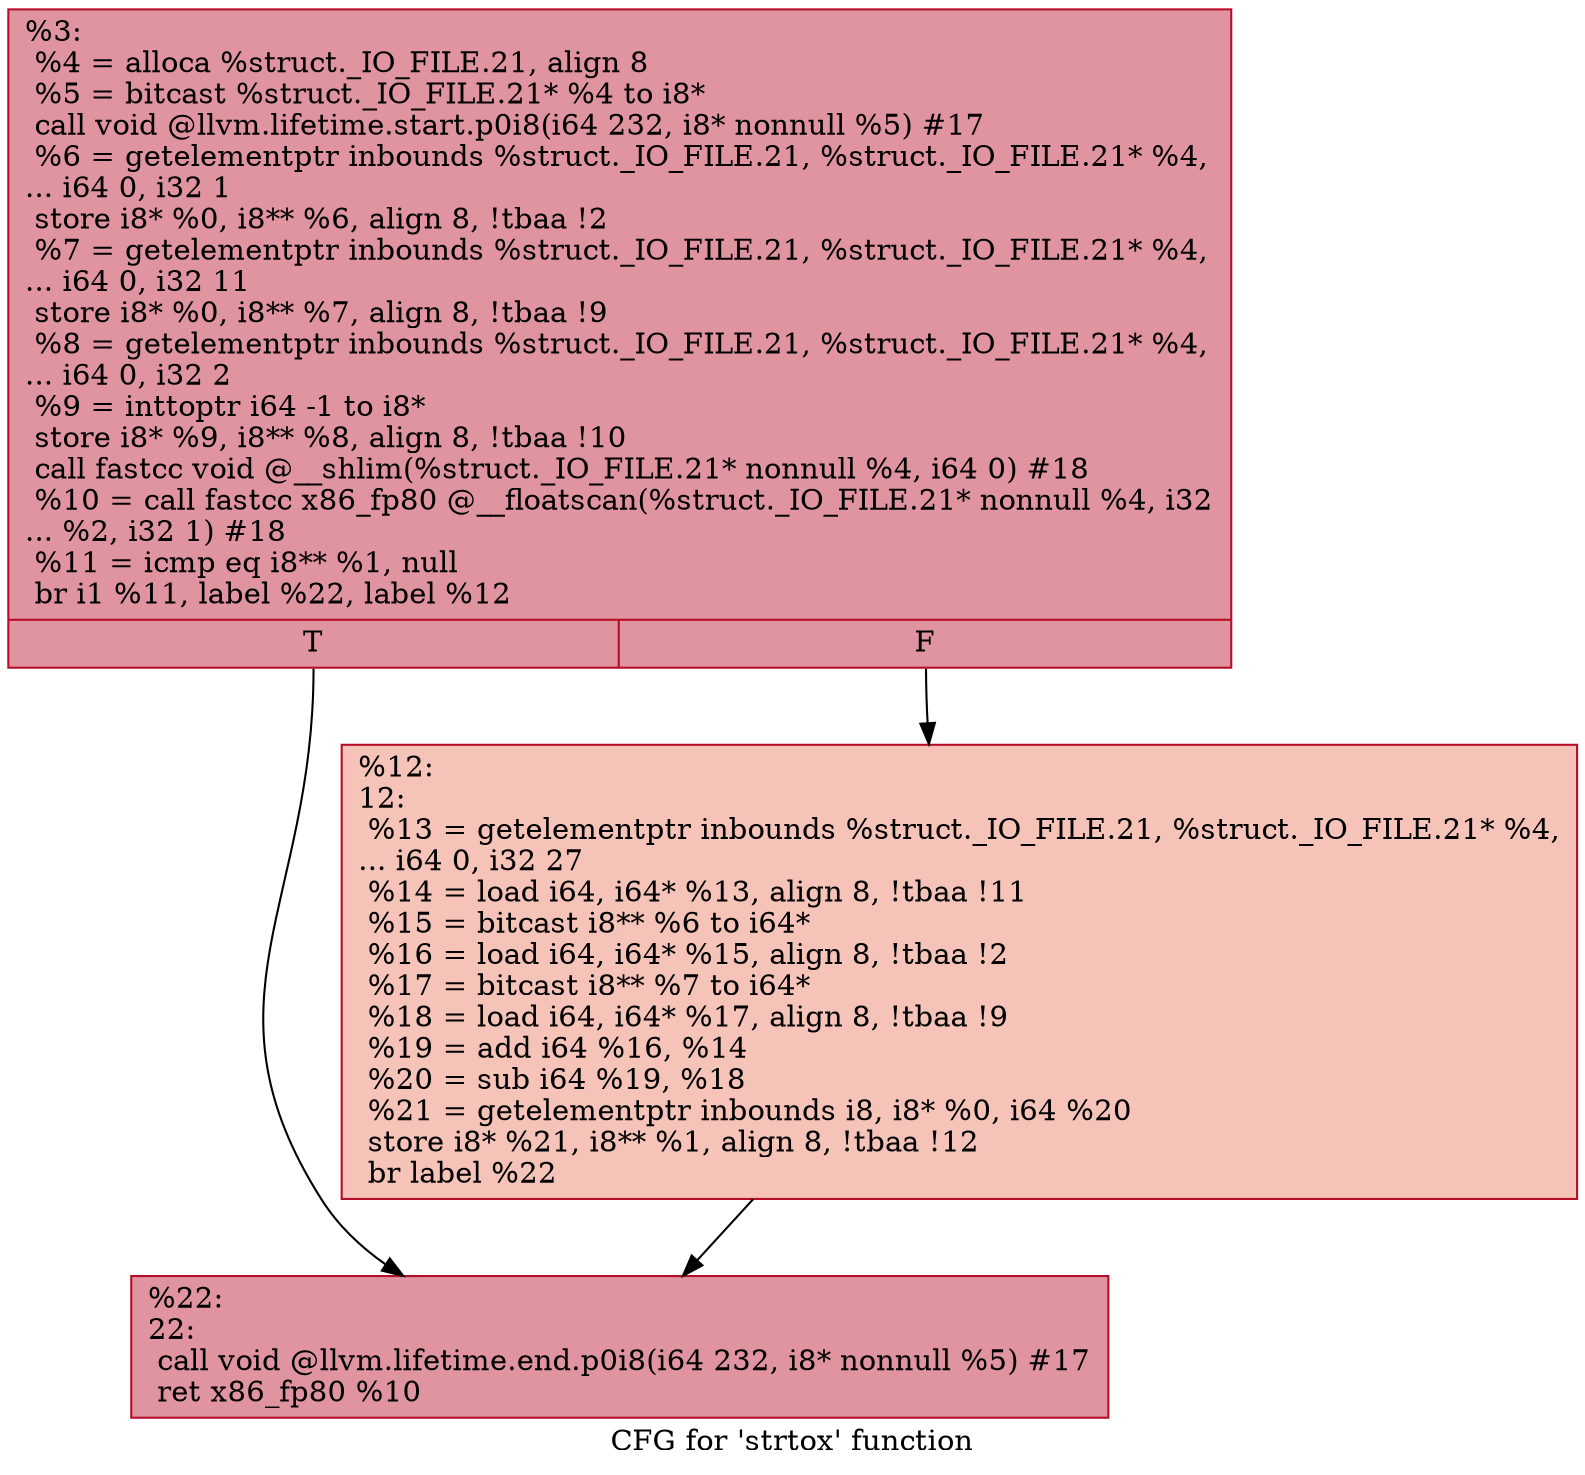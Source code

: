 digraph "CFG for 'strtox' function" {
	label="CFG for 'strtox' function";

	Node0x1249940 [shape=record,color="#b70d28ff", style=filled, fillcolor="#b70d2870",label="{%3:\l  %4 = alloca %struct._IO_FILE.21, align 8\l  %5 = bitcast %struct._IO_FILE.21* %4 to i8*\l  call void @llvm.lifetime.start.p0i8(i64 232, i8* nonnull %5) #17\l  %6 = getelementptr inbounds %struct._IO_FILE.21, %struct._IO_FILE.21* %4,\l... i64 0, i32 1\l  store i8* %0, i8** %6, align 8, !tbaa !2\l  %7 = getelementptr inbounds %struct._IO_FILE.21, %struct._IO_FILE.21* %4,\l... i64 0, i32 11\l  store i8* %0, i8** %7, align 8, !tbaa !9\l  %8 = getelementptr inbounds %struct._IO_FILE.21, %struct._IO_FILE.21* %4,\l... i64 0, i32 2\l  %9 = inttoptr i64 -1 to i8*\l  store i8* %9, i8** %8, align 8, !tbaa !10\l  call fastcc void @__shlim(%struct._IO_FILE.21* nonnull %4, i64 0) #18\l  %10 = call fastcc x86_fp80 @__floatscan(%struct._IO_FILE.21* nonnull %4, i32\l... %2, i32 1) #18\l  %11 = icmp eq i8** %1, null\l  br i1 %11, label %22, label %12\l|{<s0>T|<s1>F}}"];
	Node0x1249940:s0 -> Node0x124baa0;
	Node0x1249940:s1 -> Node0x124b840;
	Node0x124b840 [shape=record,color="#b70d28ff", style=filled, fillcolor="#e8765c70",label="{%12:\l12:                                               \l  %13 = getelementptr inbounds %struct._IO_FILE.21, %struct._IO_FILE.21* %4,\l... i64 0, i32 27\l  %14 = load i64, i64* %13, align 8, !tbaa !11\l  %15 = bitcast i8** %6 to i64*\l  %16 = load i64, i64* %15, align 8, !tbaa !2\l  %17 = bitcast i8** %7 to i64*\l  %18 = load i64, i64* %17, align 8, !tbaa !9\l  %19 = add i64 %16, %14\l  %20 = sub i64 %19, %18\l  %21 = getelementptr inbounds i8, i8* %0, i64 %20\l  store i8* %21, i8** %1, align 8, !tbaa !12\l  br label %22\l}"];
	Node0x124b840 -> Node0x124baa0;
	Node0x124baa0 [shape=record,color="#b70d28ff", style=filled, fillcolor="#b70d2870",label="{%22:\l22:                                               \l  call void @llvm.lifetime.end.p0i8(i64 232, i8* nonnull %5) #17\l  ret x86_fp80 %10\l}"];
}
